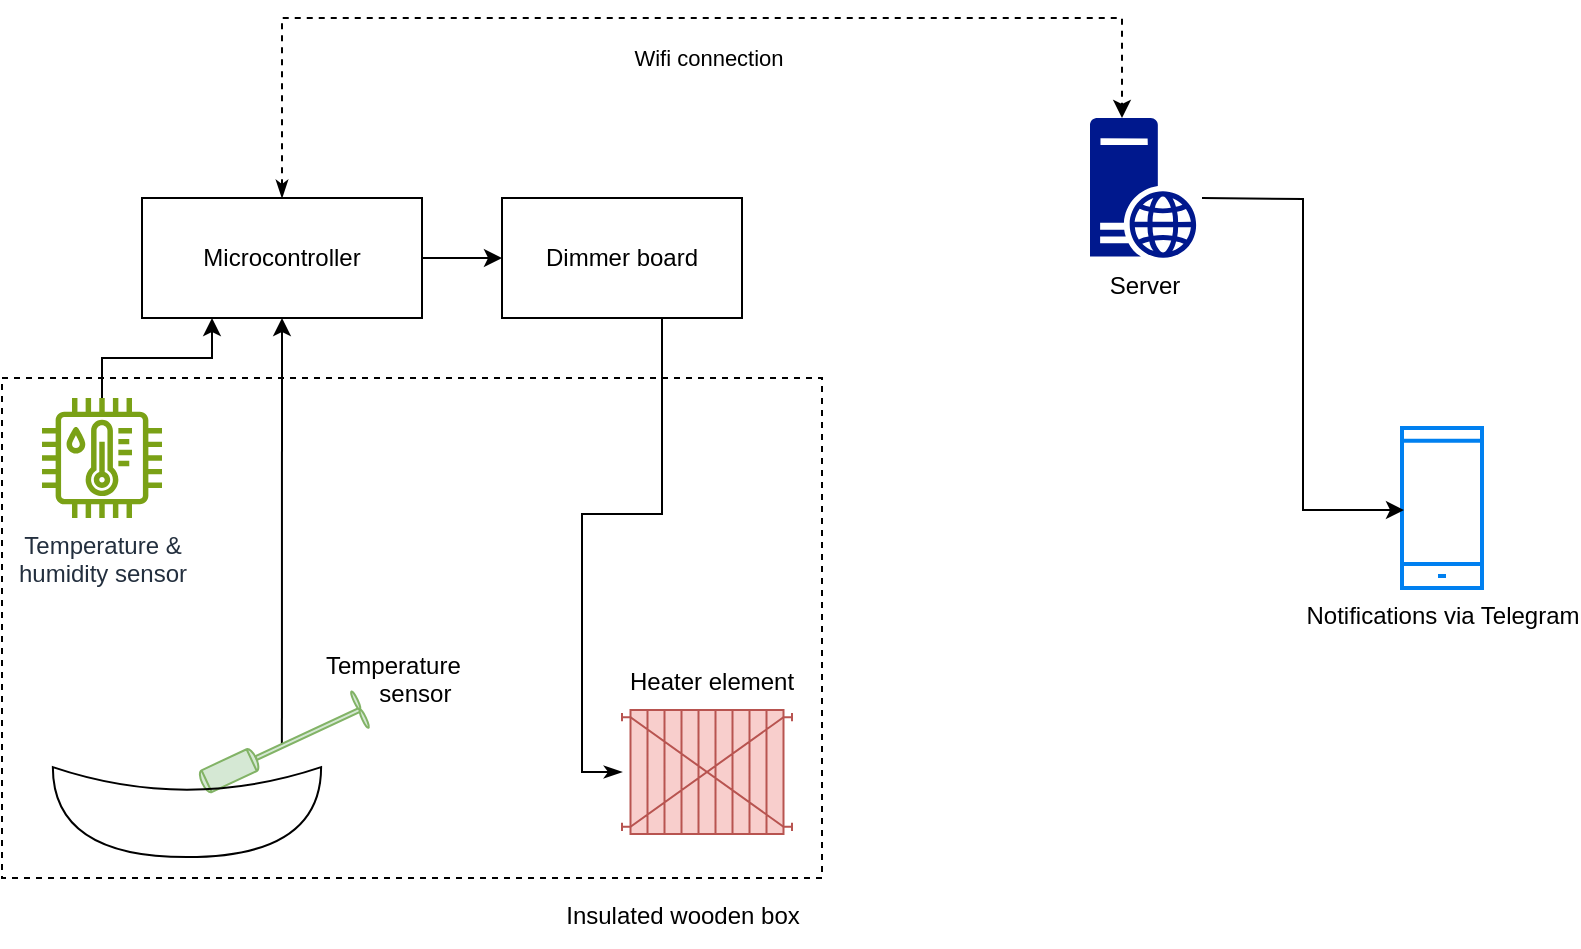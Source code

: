 <mxfile version="24.7.10">
  <diagram name="Page-1" id="VuJr6_s8pL9bNVg6vI4B">
    <mxGraphModel dx="928" dy="504" grid="1" gridSize="10" guides="1" tooltips="1" connect="1" arrows="1" fold="1" page="1" pageScale="1" pageWidth="850" pageHeight="1100" math="0" shadow="0">
      <root>
        <mxCell id="0" />
        <mxCell id="1" parent="0" />
        <mxCell id="Gu3dQSypRd7iIzZCZK_O-2" value="" style="rounded=0;whiteSpace=wrap;html=1;fillColor=none;dashed=1;" vertex="1" parent="1">
          <mxGeometry x="60" y="210" width="410" height="250" as="geometry" />
        </mxCell>
        <mxCell id="Gu3dQSypRd7iIzZCZK_O-15" style="edgeStyle=orthogonalEdgeStyle;rounded=0;orthogonalLoop=1;jettySize=auto;html=1;entryX=0.5;entryY=1;entryDx=0;entryDy=0;startArrow=none;startFill=0;exitX=0.543;exitY=0.504;exitDx=0;exitDy=0;exitPerimeter=0;" edge="1" parent="1" source="Gu3dQSypRd7iIzZCZK_O-3" target="Gu3dQSypRd7iIzZCZK_O-12">
          <mxGeometry relative="1" as="geometry" />
        </mxCell>
        <mxCell id="Gu3dQSypRd7iIzZCZK_O-3" value="" style="shape=mxgraph.pid.vessels.prop_agitator;html=1;pointerEvents=1;align=center;verticalLabelPosition=bottom;verticalAlign=top;dashed=0;rotation=-115;fillColor=#d5e8d4;strokeColor=#82b366;" vertex="1" parent="1">
          <mxGeometry x="190" y="350" width="20" height="88" as="geometry" />
        </mxCell>
        <mxCell id="Gu3dQSypRd7iIzZCZK_O-13" style="edgeStyle=orthogonalEdgeStyle;rounded=0;orthogonalLoop=1;jettySize=auto;html=1;entryX=0.25;entryY=1;entryDx=0;entryDy=0;endArrow=classic;endFill=1;startArrow=none;startFill=0;" edge="1" parent="1" source="Gu3dQSypRd7iIzZCZK_O-6" target="Gu3dQSypRd7iIzZCZK_O-12">
          <mxGeometry relative="1" as="geometry" />
        </mxCell>
        <mxCell id="Gu3dQSypRd7iIzZCZK_O-6" value="Temperature &amp;amp; &lt;br&gt;humidity sensor" style="sketch=0;outlineConnect=0;fontColor=#232F3E;gradientColor=none;fillColor=#7AA116;strokeColor=none;dashed=0;verticalLabelPosition=bottom;verticalAlign=top;align=center;html=1;fontSize=12;fontStyle=0;aspect=fixed;pointerEvents=1;shape=mxgraph.aws4.iot_thing_temperature_humidity_sensor;" vertex="1" parent="1">
          <mxGeometry x="80" y="220" width="60" height="60" as="geometry" />
        </mxCell>
        <mxCell id="Gu3dQSypRd7iIzZCZK_O-7" value="" style="shape=xor;whiteSpace=wrap;html=1;rotation=90;fontColor=default;labelBackgroundColor=none;fillColor=none;" vertex="1" parent="1">
          <mxGeometry x="130" y="360" width="44.98" height="134.13" as="geometry" />
        </mxCell>
        <mxCell id="Gu3dQSypRd7iIzZCZK_O-22" style="edgeStyle=orthogonalEdgeStyle;rounded=0;orthogonalLoop=1;jettySize=auto;html=1;startArrow=classicThin;startFill=1;endArrow=none;endFill=0;" edge="1" parent="1" source="Gu3dQSypRd7iIzZCZK_O-9" target="Gu3dQSypRd7iIzZCZK_O-21">
          <mxGeometry relative="1" as="geometry">
            <Array as="points">
              <mxPoint x="350" y="407" />
              <mxPoint x="350" y="278" />
              <mxPoint x="390" y="278" />
            </Array>
          </mxGeometry>
        </mxCell>
        <mxCell id="Gu3dQSypRd7iIzZCZK_O-9" value="" style="shape=mxgraph.pid.heat_exchangers.plate_and_frame_heat_exchanger;html=1;pointerEvents=1;align=center;verticalLabelPosition=bottom;verticalAlign=top;dashed=0;fillColor=#f8cecc;strokeColor=#b85450;" vertex="1" parent="1">
          <mxGeometry x="370" y="376" width="85" height="62" as="geometry" />
        </mxCell>
        <mxCell id="Gu3dQSypRd7iIzZCZK_O-23" value="" style="edgeStyle=orthogonalEdgeStyle;rounded=0;orthogonalLoop=1;jettySize=auto;html=1;" edge="1" parent="1" source="Gu3dQSypRd7iIzZCZK_O-12" target="Gu3dQSypRd7iIzZCZK_O-21">
          <mxGeometry relative="1" as="geometry" />
        </mxCell>
        <mxCell id="Gu3dQSypRd7iIzZCZK_O-24" style="edgeStyle=orthogonalEdgeStyle;rounded=0;orthogonalLoop=1;jettySize=auto;html=1;startArrow=classicThin;startFill=1;dashed=1;" edge="1" parent="1" source="Gu3dQSypRd7iIzZCZK_O-12">
          <mxGeometry relative="1" as="geometry">
            <mxPoint x="620" y="80" as="targetPoint" />
            <Array as="points">
              <mxPoint x="200" y="30" />
              <mxPoint x="620" y="30" />
            </Array>
          </mxGeometry>
        </mxCell>
        <mxCell id="Gu3dQSypRd7iIzZCZK_O-30" value="Wifi connection" style="edgeLabel;html=1;align=center;verticalAlign=middle;resizable=0;points=[];labelBackgroundColor=none;" vertex="1" connectable="0" parent="Gu3dQSypRd7iIzZCZK_O-24">
          <mxGeometry x="0.071" y="-1" relative="1" as="geometry">
            <mxPoint x="3" y="19" as="offset" />
          </mxGeometry>
        </mxCell>
        <mxCell id="Gu3dQSypRd7iIzZCZK_O-12" value="Microcontroller" style="rounded=0;whiteSpace=wrap;html=1;fillColor=none;" vertex="1" parent="1">
          <mxGeometry x="130" y="120" width="140" height="60" as="geometry" />
        </mxCell>
        <mxCell id="Gu3dQSypRd7iIzZCZK_O-18" value="&lt;div&gt;Temperature&amp;nbsp;&lt;/div&gt;&lt;div&gt;&amp;nbsp;&amp;nbsp;&amp;nbsp;&amp;nbsp;&amp;nbsp;&amp;nbsp;&amp;nbsp; sensor&lt;/div&gt;" style="text;whiteSpace=wrap;html=1;" vertex="1" parent="1">
          <mxGeometry x="220" y="340" width="120" height="50" as="geometry" />
        </mxCell>
        <mxCell id="Gu3dQSypRd7iIzZCZK_O-19" value="Heater element" style="text;whiteSpace=wrap;html=1;" vertex="1" parent="1">
          <mxGeometry x="372" y="348" width="110" height="40" as="geometry" />
        </mxCell>
        <mxCell id="Gu3dQSypRd7iIzZCZK_O-21" value="Dimmer board" style="rounded=0;whiteSpace=wrap;html=1;fillColor=none;" vertex="1" parent="1">
          <mxGeometry x="310" y="120" width="120" height="60" as="geometry" />
        </mxCell>
        <mxCell id="Gu3dQSypRd7iIzZCZK_O-25" value="" style="shape=image;html=1;verticalAlign=top;verticalLabelPosition=bottom;labelBackgroundColor=#ffffff;imageAspect=0;aspect=fixed;image=https://cdn1.iconfinder.com/data/icons/unicons-line-vol-6/24/telegram-128.png" vertex="1" parent="1">
          <mxGeometry x="780" y="185" width="68" height="68" as="geometry" />
        </mxCell>
        <mxCell id="Gu3dQSypRd7iIzZCZK_O-27" value="Notifications via Telegram" style="html=1;verticalLabelPosition=bottom;align=center;labelBackgroundColor=none;verticalAlign=top;strokeWidth=2;strokeColor=#0080F0;shadow=0;dashed=0;shape=mxgraph.ios7.icons.smartphone;fillColor=none;" vertex="1" parent="1">
          <mxGeometry x="760" y="235" width="40" height="80" as="geometry" />
        </mxCell>
        <mxCell id="Gu3dQSypRd7iIzZCZK_O-28" style="edgeStyle=orthogonalEdgeStyle;rounded=0;orthogonalLoop=1;jettySize=auto;html=1;entryX=0.025;entryY=0.513;entryDx=0;entryDy=0;entryPerimeter=0;" edge="1" parent="1" target="Gu3dQSypRd7iIzZCZK_O-27">
          <mxGeometry relative="1" as="geometry">
            <mxPoint x="660" y="120" as="sourcePoint" />
          </mxGeometry>
        </mxCell>
        <mxCell id="Gu3dQSypRd7iIzZCZK_O-29" value="Insulated wooden box" style="text;html=1;align=center;verticalAlign=middle;resizable=0;points=[];autosize=1;strokeColor=none;fillColor=none;" vertex="1" parent="1">
          <mxGeometry x="330" y="464.13" width="140" height="30" as="geometry" />
        </mxCell>
        <mxCell id="Gu3dQSypRd7iIzZCZK_O-31" value="Server" style="sketch=0;aspect=fixed;pointerEvents=1;shadow=0;dashed=0;html=1;strokeColor=none;labelPosition=center;verticalLabelPosition=bottom;verticalAlign=top;align=center;fillColor=#00188D;shape=mxgraph.mscae.enterprise.web_server" vertex="1" parent="1">
          <mxGeometry x="604" y="80" width="53.2" height="70" as="geometry" />
        </mxCell>
      </root>
    </mxGraphModel>
  </diagram>
</mxfile>
